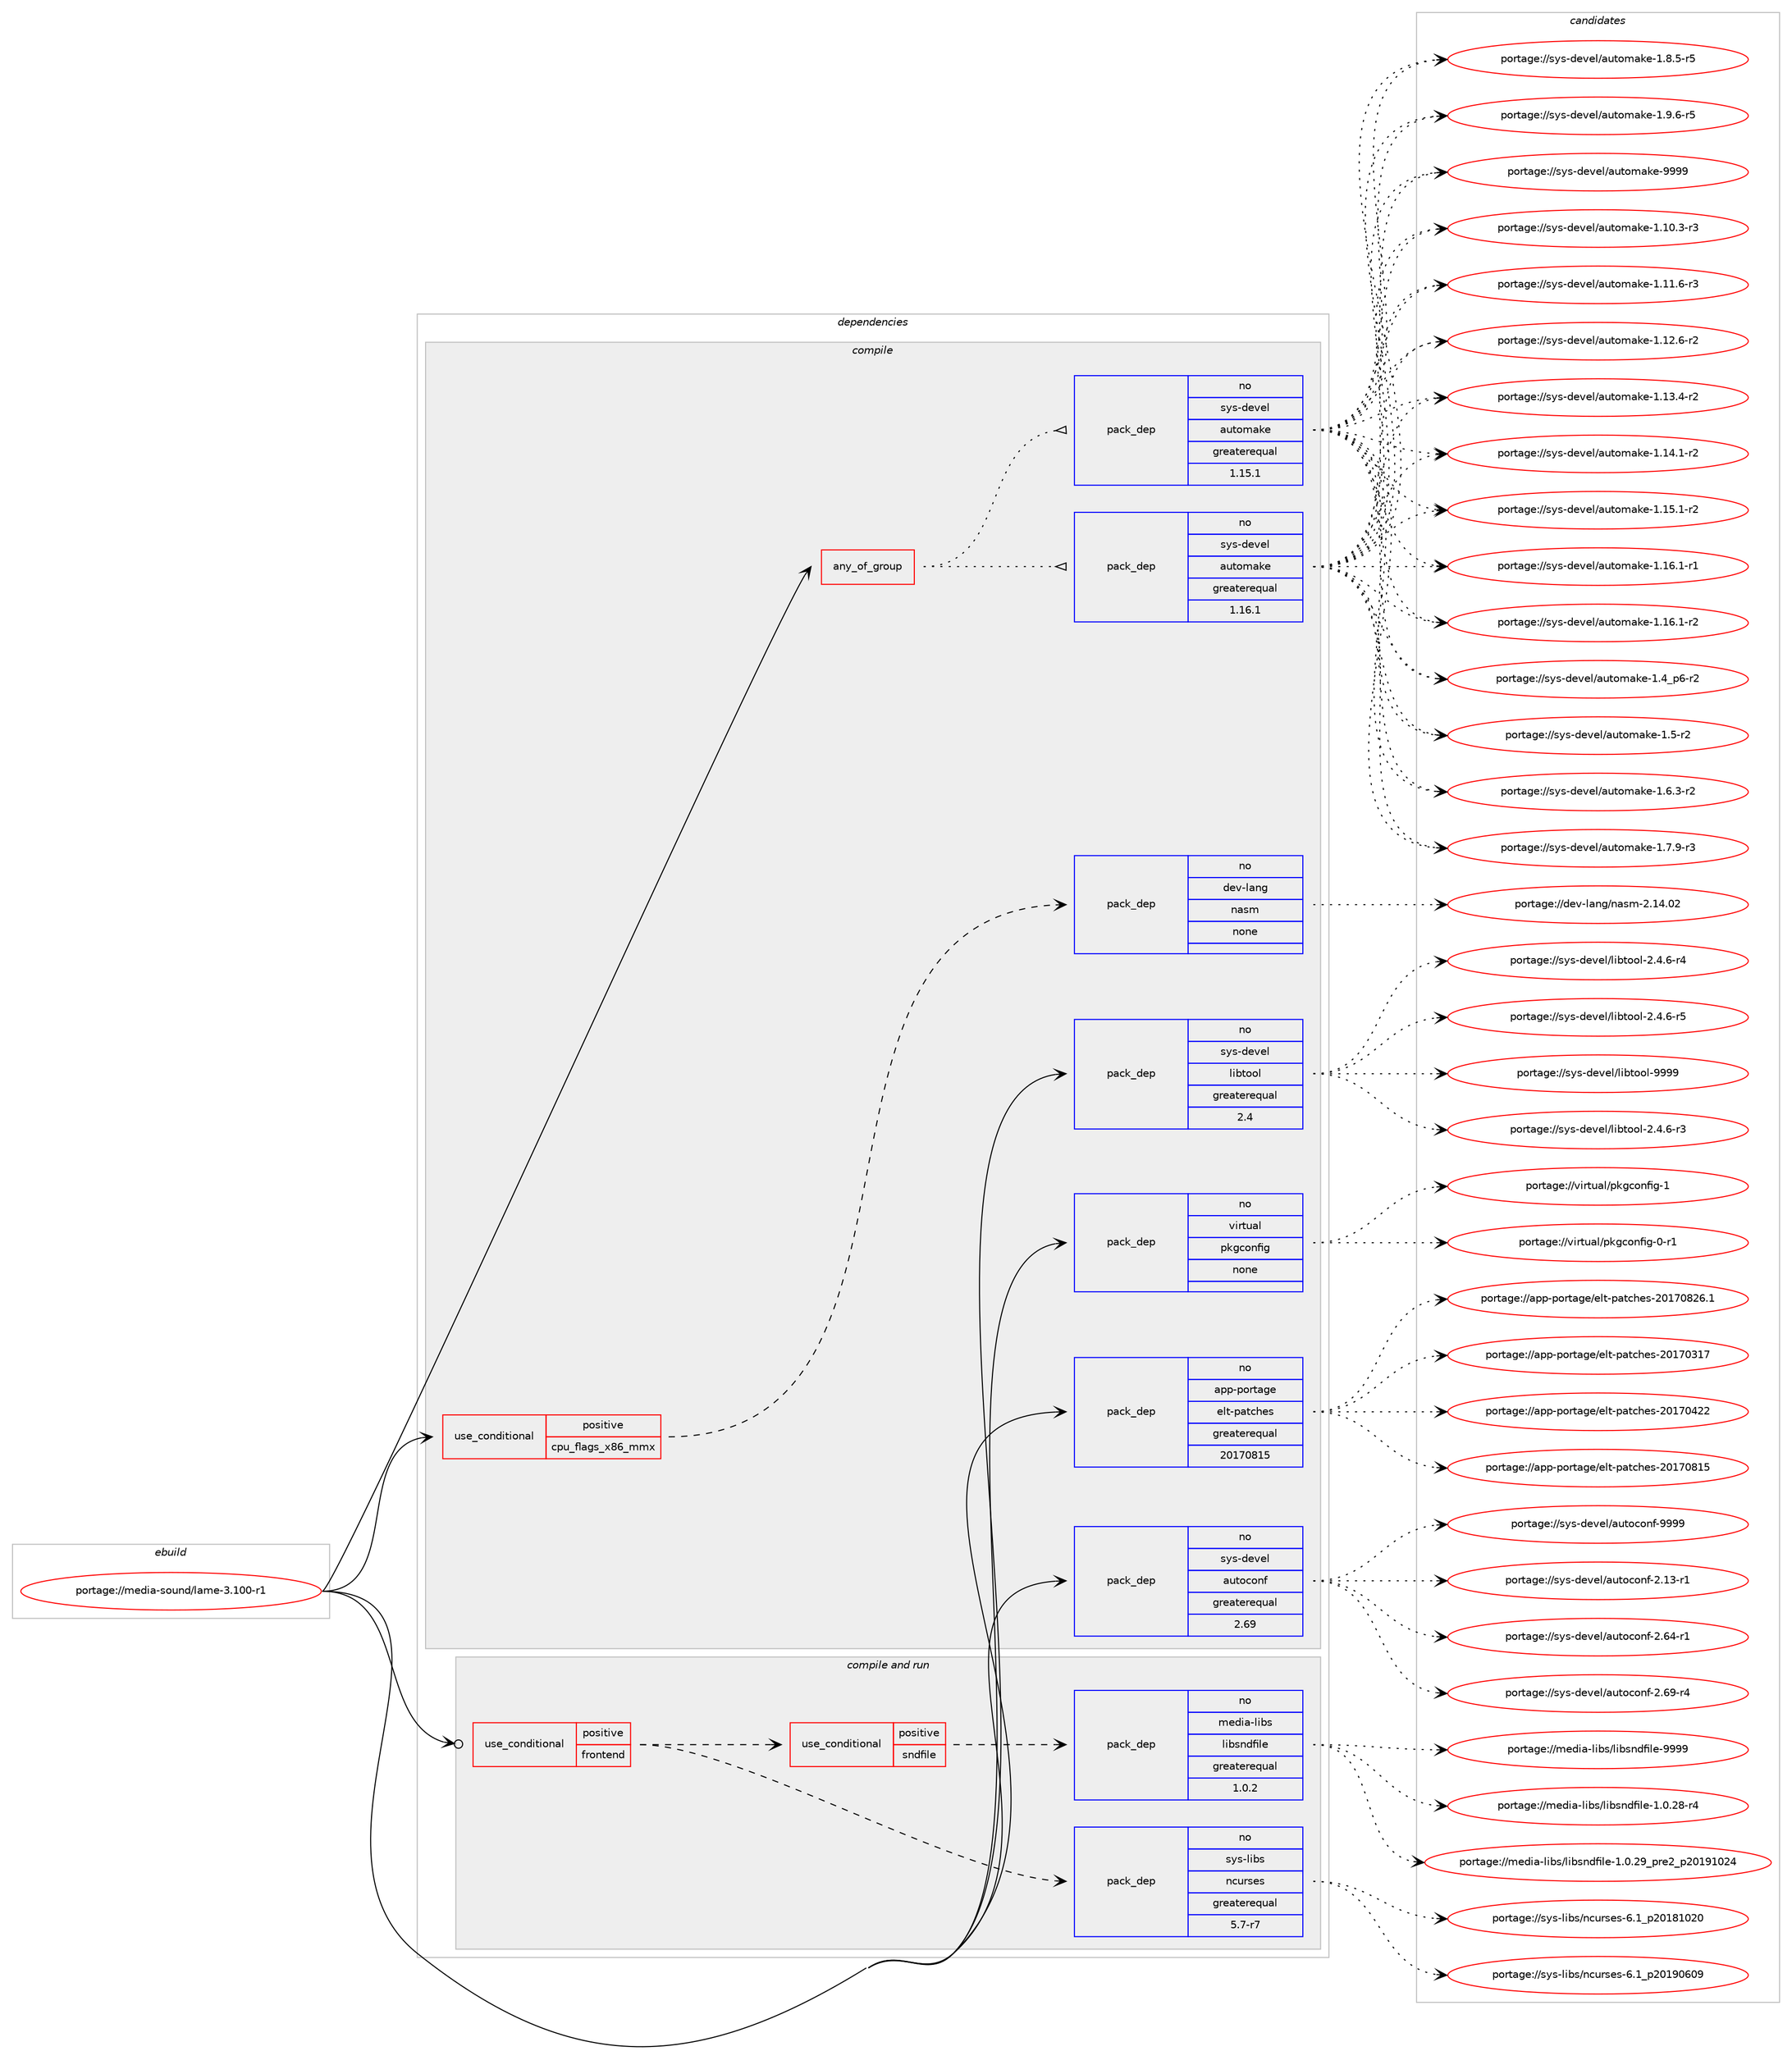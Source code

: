 digraph prolog {

# *************
# Graph options
# *************

newrank=true;
concentrate=true;
compound=true;
graph [rankdir=LR,fontname=Helvetica,fontsize=10,ranksep=1.5];#, ranksep=2.5, nodesep=0.2];
edge  [arrowhead=vee];
node  [fontname=Helvetica,fontsize=10];

# **********
# The ebuild
# **********

subgraph cluster_leftcol {
color=gray;
rank=same;
label=<<i>ebuild</i>>;
id [label="portage://media-sound/lame-3.100-r1", color=red, width=4, href="../media-sound/lame-3.100-r1.svg"];
}

# ****************
# The dependencies
# ****************

subgraph cluster_midcol {
color=gray;
label=<<i>dependencies</i>>;
subgraph cluster_compile {
fillcolor="#eeeeee";
style=filled;
label=<<i>compile</i>>;
subgraph any5317 {
dependency332627 [label=<<TABLE BORDER="0" CELLBORDER="1" CELLSPACING="0" CELLPADDING="4"><TR><TD CELLPADDING="10">any_of_group</TD></TR></TABLE>>, shape=none, color=red];subgraph pack244549 {
dependency332628 [label=<<TABLE BORDER="0" CELLBORDER="1" CELLSPACING="0" CELLPADDING="4" WIDTH="220"><TR><TD ROWSPAN="6" CELLPADDING="30">pack_dep</TD></TR><TR><TD WIDTH="110">no</TD></TR><TR><TD>sys-devel</TD></TR><TR><TD>automake</TD></TR><TR><TD>greaterequal</TD></TR><TR><TD>1.16.1</TD></TR></TABLE>>, shape=none, color=blue];
}
dependency332627:e -> dependency332628:w [weight=20,style="dotted",arrowhead="oinv"];
subgraph pack244550 {
dependency332629 [label=<<TABLE BORDER="0" CELLBORDER="1" CELLSPACING="0" CELLPADDING="4" WIDTH="220"><TR><TD ROWSPAN="6" CELLPADDING="30">pack_dep</TD></TR><TR><TD WIDTH="110">no</TD></TR><TR><TD>sys-devel</TD></TR><TR><TD>automake</TD></TR><TR><TD>greaterequal</TD></TR><TR><TD>1.15.1</TD></TR></TABLE>>, shape=none, color=blue];
}
dependency332627:e -> dependency332629:w [weight=20,style="dotted",arrowhead="oinv"];
}
id:e -> dependency332627:w [weight=20,style="solid",arrowhead="vee"];
subgraph cond82618 {
dependency332630 [label=<<TABLE BORDER="0" CELLBORDER="1" CELLSPACING="0" CELLPADDING="4"><TR><TD ROWSPAN="3" CELLPADDING="10">use_conditional</TD></TR><TR><TD>positive</TD></TR><TR><TD>cpu_flags_x86_mmx</TD></TR></TABLE>>, shape=none, color=red];
subgraph pack244551 {
dependency332631 [label=<<TABLE BORDER="0" CELLBORDER="1" CELLSPACING="0" CELLPADDING="4" WIDTH="220"><TR><TD ROWSPAN="6" CELLPADDING="30">pack_dep</TD></TR><TR><TD WIDTH="110">no</TD></TR><TR><TD>dev-lang</TD></TR><TR><TD>nasm</TD></TR><TR><TD>none</TD></TR><TR><TD></TD></TR></TABLE>>, shape=none, color=blue];
}
dependency332630:e -> dependency332631:w [weight=20,style="dashed",arrowhead="vee"];
}
id:e -> dependency332630:w [weight=20,style="solid",arrowhead="vee"];
subgraph pack244552 {
dependency332632 [label=<<TABLE BORDER="0" CELLBORDER="1" CELLSPACING="0" CELLPADDING="4" WIDTH="220"><TR><TD ROWSPAN="6" CELLPADDING="30">pack_dep</TD></TR><TR><TD WIDTH="110">no</TD></TR><TR><TD>app-portage</TD></TR><TR><TD>elt-patches</TD></TR><TR><TD>greaterequal</TD></TR><TR><TD>20170815</TD></TR></TABLE>>, shape=none, color=blue];
}
id:e -> dependency332632:w [weight=20,style="solid",arrowhead="vee"];
subgraph pack244553 {
dependency332633 [label=<<TABLE BORDER="0" CELLBORDER="1" CELLSPACING="0" CELLPADDING="4" WIDTH="220"><TR><TD ROWSPAN="6" CELLPADDING="30">pack_dep</TD></TR><TR><TD WIDTH="110">no</TD></TR><TR><TD>sys-devel</TD></TR><TR><TD>autoconf</TD></TR><TR><TD>greaterequal</TD></TR><TR><TD>2.69</TD></TR></TABLE>>, shape=none, color=blue];
}
id:e -> dependency332633:w [weight=20,style="solid",arrowhead="vee"];
subgraph pack244554 {
dependency332634 [label=<<TABLE BORDER="0" CELLBORDER="1" CELLSPACING="0" CELLPADDING="4" WIDTH="220"><TR><TD ROWSPAN="6" CELLPADDING="30">pack_dep</TD></TR><TR><TD WIDTH="110">no</TD></TR><TR><TD>sys-devel</TD></TR><TR><TD>libtool</TD></TR><TR><TD>greaterequal</TD></TR><TR><TD>2.4</TD></TR></TABLE>>, shape=none, color=blue];
}
id:e -> dependency332634:w [weight=20,style="solid",arrowhead="vee"];
subgraph pack244555 {
dependency332635 [label=<<TABLE BORDER="0" CELLBORDER="1" CELLSPACING="0" CELLPADDING="4" WIDTH="220"><TR><TD ROWSPAN="6" CELLPADDING="30">pack_dep</TD></TR><TR><TD WIDTH="110">no</TD></TR><TR><TD>virtual</TD></TR><TR><TD>pkgconfig</TD></TR><TR><TD>none</TD></TR><TR><TD></TD></TR></TABLE>>, shape=none, color=blue];
}
id:e -> dependency332635:w [weight=20,style="solid",arrowhead="vee"];
}
subgraph cluster_compileandrun {
fillcolor="#eeeeee";
style=filled;
label=<<i>compile and run</i>>;
subgraph cond82619 {
dependency332636 [label=<<TABLE BORDER="0" CELLBORDER="1" CELLSPACING="0" CELLPADDING="4"><TR><TD ROWSPAN="3" CELLPADDING="10">use_conditional</TD></TR><TR><TD>positive</TD></TR><TR><TD>frontend</TD></TR></TABLE>>, shape=none, color=red];
subgraph pack244556 {
dependency332637 [label=<<TABLE BORDER="0" CELLBORDER="1" CELLSPACING="0" CELLPADDING="4" WIDTH="220"><TR><TD ROWSPAN="6" CELLPADDING="30">pack_dep</TD></TR><TR><TD WIDTH="110">no</TD></TR><TR><TD>sys-libs</TD></TR><TR><TD>ncurses</TD></TR><TR><TD>greaterequal</TD></TR><TR><TD>5.7-r7</TD></TR></TABLE>>, shape=none, color=blue];
}
dependency332636:e -> dependency332637:w [weight=20,style="dashed",arrowhead="vee"];
subgraph cond82620 {
dependency332638 [label=<<TABLE BORDER="0" CELLBORDER="1" CELLSPACING="0" CELLPADDING="4"><TR><TD ROWSPAN="3" CELLPADDING="10">use_conditional</TD></TR><TR><TD>positive</TD></TR><TR><TD>sndfile</TD></TR></TABLE>>, shape=none, color=red];
subgraph pack244557 {
dependency332639 [label=<<TABLE BORDER="0" CELLBORDER="1" CELLSPACING="0" CELLPADDING="4" WIDTH="220"><TR><TD ROWSPAN="6" CELLPADDING="30">pack_dep</TD></TR><TR><TD WIDTH="110">no</TD></TR><TR><TD>media-libs</TD></TR><TR><TD>libsndfile</TD></TR><TR><TD>greaterequal</TD></TR><TR><TD>1.0.2</TD></TR></TABLE>>, shape=none, color=blue];
}
dependency332638:e -> dependency332639:w [weight=20,style="dashed",arrowhead="vee"];
}
dependency332636:e -> dependency332638:w [weight=20,style="dashed",arrowhead="vee"];
}
id:e -> dependency332636:w [weight=20,style="solid",arrowhead="odotvee"];
}
subgraph cluster_run {
fillcolor="#eeeeee";
style=filled;
label=<<i>run</i>>;
}
}

# **************
# The candidates
# **************

subgraph cluster_choices {
rank=same;
color=gray;
label=<<i>candidates</i>>;

subgraph choice244549 {
color=black;
nodesep=1;
choiceportage11512111545100101118101108479711711611110997107101454946494846514511451 [label="portage://sys-devel/automake-1.10.3-r3", color=red, width=4,href="../sys-devel/automake-1.10.3-r3.svg"];
choiceportage11512111545100101118101108479711711611110997107101454946494946544511451 [label="portage://sys-devel/automake-1.11.6-r3", color=red, width=4,href="../sys-devel/automake-1.11.6-r3.svg"];
choiceportage11512111545100101118101108479711711611110997107101454946495046544511450 [label="portage://sys-devel/automake-1.12.6-r2", color=red, width=4,href="../sys-devel/automake-1.12.6-r2.svg"];
choiceportage11512111545100101118101108479711711611110997107101454946495146524511450 [label="portage://sys-devel/automake-1.13.4-r2", color=red, width=4,href="../sys-devel/automake-1.13.4-r2.svg"];
choiceportage11512111545100101118101108479711711611110997107101454946495246494511450 [label="portage://sys-devel/automake-1.14.1-r2", color=red, width=4,href="../sys-devel/automake-1.14.1-r2.svg"];
choiceportage11512111545100101118101108479711711611110997107101454946495346494511450 [label="portage://sys-devel/automake-1.15.1-r2", color=red, width=4,href="../sys-devel/automake-1.15.1-r2.svg"];
choiceportage11512111545100101118101108479711711611110997107101454946495446494511449 [label="portage://sys-devel/automake-1.16.1-r1", color=red, width=4,href="../sys-devel/automake-1.16.1-r1.svg"];
choiceportage11512111545100101118101108479711711611110997107101454946495446494511450 [label="portage://sys-devel/automake-1.16.1-r2", color=red, width=4,href="../sys-devel/automake-1.16.1-r2.svg"];
choiceportage115121115451001011181011084797117116111109971071014549465295112544511450 [label="portage://sys-devel/automake-1.4_p6-r2", color=red, width=4,href="../sys-devel/automake-1.4_p6-r2.svg"];
choiceportage11512111545100101118101108479711711611110997107101454946534511450 [label="portage://sys-devel/automake-1.5-r2", color=red, width=4,href="../sys-devel/automake-1.5-r2.svg"];
choiceportage115121115451001011181011084797117116111109971071014549465446514511450 [label="portage://sys-devel/automake-1.6.3-r2", color=red, width=4,href="../sys-devel/automake-1.6.3-r2.svg"];
choiceportage115121115451001011181011084797117116111109971071014549465546574511451 [label="portage://sys-devel/automake-1.7.9-r3", color=red, width=4,href="../sys-devel/automake-1.7.9-r3.svg"];
choiceportage115121115451001011181011084797117116111109971071014549465646534511453 [label="portage://sys-devel/automake-1.8.5-r5", color=red, width=4,href="../sys-devel/automake-1.8.5-r5.svg"];
choiceportage115121115451001011181011084797117116111109971071014549465746544511453 [label="portage://sys-devel/automake-1.9.6-r5", color=red, width=4,href="../sys-devel/automake-1.9.6-r5.svg"];
choiceportage115121115451001011181011084797117116111109971071014557575757 [label="portage://sys-devel/automake-9999", color=red, width=4,href="../sys-devel/automake-9999.svg"];
dependency332628:e -> choiceportage11512111545100101118101108479711711611110997107101454946494846514511451:w [style=dotted,weight="100"];
dependency332628:e -> choiceportage11512111545100101118101108479711711611110997107101454946494946544511451:w [style=dotted,weight="100"];
dependency332628:e -> choiceportage11512111545100101118101108479711711611110997107101454946495046544511450:w [style=dotted,weight="100"];
dependency332628:e -> choiceportage11512111545100101118101108479711711611110997107101454946495146524511450:w [style=dotted,weight="100"];
dependency332628:e -> choiceportage11512111545100101118101108479711711611110997107101454946495246494511450:w [style=dotted,weight="100"];
dependency332628:e -> choiceportage11512111545100101118101108479711711611110997107101454946495346494511450:w [style=dotted,weight="100"];
dependency332628:e -> choiceportage11512111545100101118101108479711711611110997107101454946495446494511449:w [style=dotted,weight="100"];
dependency332628:e -> choiceportage11512111545100101118101108479711711611110997107101454946495446494511450:w [style=dotted,weight="100"];
dependency332628:e -> choiceportage115121115451001011181011084797117116111109971071014549465295112544511450:w [style=dotted,weight="100"];
dependency332628:e -> choiceportage11512111545100101118101108479711711611110997107101454946534511450:w [style=dotted,weight="100"];
dependency332628:e -> choiceportage115121115451001011181011084797117116111109971071014549465446514511450:w [style=dotted,weight="100"];
dependency332628:e -> choiceportage115121115451001011181011084797117116111109971071014549465546574511451:w [style=dotted,weight="100"];
dependency332628:e -> choiceportage115121115451001011181011084797117116111109971071014549465646534511453:w [style=dotted,weight="100"];
dependency332628:e -> choiceportage115121115451001011181011084797117116111109971071014549465746544511453:w [style=dotted,weight="100"];
dependency332628:e -> choiceportage115121115451001011181011084797117116111109971071014557575757:w [style=dotted,weight="100"];
}
subgraph choice244550 {
color=black;
nodesep=1;
choiceportage11512111545100101118101108479711711611110997107101454946494846514511451 [label="portage://sys-devel/automake-1.10.3-r3", color=red, width=4,href="../sys-devel/automake-1.10.3-r3.svg"];
choiceportage11512111545100101118101108479711711611110997107101454946494946544511451 [label="portage://sys-devel/automake-1.11.6-r3", color=red, width=4,href="../sys-devel/automake-1.11.6-r3.svg"];
choiceportage11512111545100101118101108479711711611110997107101454946495046544511450 [label="portage://sys-devel/automake-1.12.6-r2", color=red, width=4,href="../sys-devel/automake-1.12.6-r2.svg"];
choiceportage11512111545100101118101108479711711611110997107101454946495146524511450 [label="portage://sys-devel/automake-1.13.4-r2", color=red, width=4,href="../sys-devel/automake-1.13.4-r2.svg"];
choiceportage11512111545100101118101108479711711611110997107101454946495246494511450 [label="portage://sys-devel/automake-1.14.1-r2", color=red, width=4,href="../sys-devel/automake-1.14.1-r2.svg"];
choiceportage11512111545100101118101108479711711611110997107101454946495346494511450 [label="portage://sys-devel/automake-1.15.1-r2", color=red, width=4,href="../sys-devel/automake-1.15.1-r2.svg"];
choiceportage11512111545100101118101108479711711611110997107101454946495446494511449 [label="portage://sys-devel/automake-1.16.1-r1", color=red, width=4,href="../sys-devel/automake-1.16.1-r1.svg"];
choiceportage11512111545100101118101108479711711611110997107101454946495446494511450 [label="portage://sys-devel/automake-1.16.1-r2", color=red, width=4,href="../sys-devel/automake-1.16.1-r2.svg"];
choiceportage115121115451001011181011084797117116111109971071014549465295112544511450 [label="portage://sys-devel/automake-1.4_p6-r2", color=red, width=4,href="../sys-devel/automake-1.4_p6-r2.svg"];
choiceportage11512111545100101118101108479711711611110997107101454946534511450 [label="portage://sys-devel/automake-1.5-r2", color=red, width=4,href="../sys-devel/automake-1.5-r2.svg"];
choiceportage115121115451001011181011084797117116111109971071014549465446514511450 [label="portage://sys-devel/automake-1.6.3-r2", color=red, width=4,href="../sys-devel/automake-1.6.3-r2.svg"];
choiceportage115121115451001011181011084797117116111109971071014549465546574511451 [label="portage://sys-devel/automake-1.7.9-r3", color=red, width=4,href="../sys-devel/automake-1.7.9-r3.svg"];
choiceportage115121115451001011181011084797117116111109971071014549465646534511453 [label="portage://sys-devel/automake-1.8.5-r5", color=red, width=4,href="../sys-devel/automake-1.8.5-r5.svg"];
choiceportage115121115451001011181011084797117116111109971071014549465746544511453 [label="portage://sys-devel/automake-1.9.6-r5", color=red, width=4,href="../sys-devel/automake-1.9.6-r5.svg"];
choiceportage115121115451001011181011084797117116111109971071014557575757 [label="portage://sys-devel/automake-9999", color=red, width=4,href="../sys-devel/automake-9999.svg"];
dependency332629:e -> choiceportage11512111545100101118101108479711711611110997107101454946494846514511451:w [style=dotted,weight="100"];
dependency332629:e -> choiceportage11512111545100101118101108479711711611110997107101454946494946544511451:w [style=dotted,weight="100"];
dependency332629:e -> choiceportage11512111545100101118101108479711711611110997107101454946495046544511450:w [style=dotted,weight="100"];
dependency332629:e -> choiceportage11512111545100101118101108479711711611110997107101454946495146524511450:w [style=dotted,weight="100"];
dependency332629:e -> choiceportage11512111545100101118101108479711711611110997107101454946495246494511450:w [style=dotted,weight="100"];
dependency332629:e -> choiceportage11512111545100101118101108479711711611110997107101454946495346494511450:w [style=dotted,weight="100"];
dependency332629:e -> choiceportage11512111545100101118101108479711711611110997107101454946495446494511449:w [style=dotted,weight="100"];
dependency332629:e -> choiceportage11512111545100101118101108479711711611110997107101454946495446494511450:w [style=dotted,weight="100"];
dependency332629:e -> choiceportage115121115451001011181011084797117116111109971071014549465295112544511450:w [style=dotted,weight="100"];
dependency332629:e -> choiceportage11512111545100101118101108479711711611110997107101454946534511450:w [style=dotted,weight="100"];
dependency332629:e -> choiceportage115121115451001011181011084797117116111109971071014549465446514511450:w [style=dotted,weight="100"];
dependency332629:e -> choiceportage115121115451001011181011084797117116111109971071014549465546574511451:w [style=dotted,weight="100"];
dependency332629:e -> choiceportage115121115451001011181011084797117116111109971071014549465646534511453:w [style=dotted,weight="100"];
dependency332629:e -> choiceportage115121115451001011181011084797117116111109971071014549465746544511453:w [style=dotted,weight="100"];
dependency332629:e -> choiceportage115121115451001011181011084797117116111109971071014557575757:w [style=dotted,weight="100"];
}
subgraph choice244551 {
color=black;
nodesep=1;
choiceportage100101118451089711010347110971151094550464952464850 [label="portage://dev-lang/nasm-2.14.02", color=red, width=4,href="../dev-lang/nasm-2.14.02.svg"];
dependency332631:e -> choiceportage100101118451089711010347110971151094550464952464850:w [style=dotted,weight="100"];
}
subgraph choice244552 {
color=black;
nodesep=1;
choiceportage97112112451121111141169710310147101108116451129711699104101115455048495548514955 [label="portage://app-portage/elt-patches-20170317", color=red, width=4,href="../app-portage/elt-patches-20170317.svg"];
choiceportage97112112451121111141169710310147101108116451129711699104101115455048495548525050 [label="portage://app-portage/elt-patches-20170422", color=red, width=4,href="../app-portage/elt-patches-20170422.svg"];
choiceportage97112112451121111141169710310147101108116451129711699104101115455048495548564953 [label="portage://app-portage/elt-patches-20170815", color=red, width=4,href="../app-portage/elt-patches-20170815.svg"];
choiceportage971121124511211111411697103101471011081164511297116991041011154550484955485650544649 [label="portage://app-portage/elt-patches-20170826.1", color=red, width=4,href="../app-portage/elt-patches-20170826.1.svg"];
dependency332632:e -> choiceportage97112112451121111141169710310147101108116451129711699104101115455048495548514955:w [style=dotted,weight="100"];
dependency332632:e -> choiceportage97112112451121111141169710310147101108116451129711699104101115455048495548525050:w [style=dotted,weight="100"];
dependency332632:e -> choiceportage97112112451121111141169710310147101108116451129711699104101115455048495548564953:w [style=dotted,weight="100"];
dependency332632:e -> choiceportage971121124511211111411697103101471011081164511297116991041011154550484955485650544649:w [style=dotted,weight="100"];
}
subgraph choice244553 {
color=black;
nodesep=1;
choiceportage1151211154510010111810110847971171161119911111010245504649514511449 [label="portage://sys-devel/autoconf-2.13-r1", color=red, width=4,href="../sys-devel/autoconf-2.13-r1.svg"];
choiceportage1151211154510010111810110847971171161119911111010245504654524511449 [label="portage://sys-devel/autoconf-2.64-r1", color=red, width=4,href="../sys-devel/autoconf-2.64-r1.svg"];
choiceportage1151211154510010111810110847971171161119911111010245504654574511452 [label="portage://sys-devel/autoconf-2.69-r4", color=red, width=4,href="../sys-devel/autoconf-2.69-r4.svg"];
choiceportage115121115451001011181011084797117116111991111101024557575757 [label="portage://sys-devel/autoconf-9999", color=red, width=4,href="../sys-devel/autoconf-9999.svg"];
dependency332633:e -> choiceportage1151211154510010111810110847971171161119911111010245504649514511449:w [style=dotted,weight="100"];
dependency332633:e -> choiceportage1151211154510010111810110847971171161119911111010245504654524511449:w [style=dotted,weight="100"];
dependency332633:e -> choiceportage1151211154510010111810110847971171161119911111010245504654574511452:w [style=dotted,weight="100"];
dependency332633:e -> choiceportage115121115451001011181011084797117116111991111101024557575757:w [style=dotted,weight="100"];
}
subgraph choice244554 {
color=black;
nodesep=1;
choiceportage1151211154510010111810110847108105981161111111084550465246544511451 [label="portage://sys-devel/libtool-2.4.6-r3", color=red, width=4,href="../sys-devel/libtool-2.4.6-r3.svg"];
choiceportage1151211154510010111810110847108105981161111111084550465246544511452 [label="portage://sys-devel/libtool-2.4.6-r4", color=red, width=4,href="../sys-devel/libtool-2.4.6-r4.svg"];
choiceportage1151211154510010111810110847108105981161111111084550465246544511453 [label="portage://sys-devel/libtool-2.4.6-r5", color=red, width=4,href="../sys-devel/libtool-2.4.6-r5.svg"];
choiceportage1151211154510010111810110847108105981161111111084557575757 [label="portage://sys-devel/libtool-9999", color=red, width=4,href="../sys-devel/libtool-9999.svg"];
dependency332634:e -> choiceportage1151211154510010111810110847108105981161111111084550465246544511451:w [style=dotted,weight="100"];
dependency332634:e -> choiceportage1151211154510010111810110847108105981161111111084550465246544511452:w [style=dotted,weight="100"];
dependency332634:e -> choiceportage1151211154510010111810110847108105981161111111084550465246544511453:w [style=dotted,weight="100"];
dependency332634:e -> choiceportage1151211154510010111810110847108105981161111111084557575757:w [style=dotted,weight="100"];
}
subgraph choice244555 {
color=black;
nodesep=1;
choiceportage11810511411611797108471121071039911111010210510345484511449 [label="portage://virtual/pkgconfig-0-r1", color=red, width=4,href="../virtual/pkgconfig-0-r1.svg"];
choiceportage1181051141161179710847112107103991111101021051034549 [label="portage://virtual/pkgconfig-1", color=red, width=4,href="../virtual/pkgconfig-1.svg"];
dependency332635:e -> choiceportage11810511411611797108471121071039911111010210510345484511449:w [style=dotted,weight="100"];
dependency332635:e -> choiceportage1181051141161179710847112107103991111101021051034549:w [style=dotted,weight="100"];
}
subgraph choice244556 {
color=black;
nodesep=1;
choiceportage1151211154510810598115471109911711411510111545544649951125048495649485048 [label="portage://sys-libs/ncurses-6.1_p20181020", color=red, width=4,href="../sys-libs/ncurses-6.1_p20181020.svg"];
choiceportage1151211154510810598115471109911711411510111545544649951125048495748544857 [label="portage://sys-libs/ncurses-6.1_p20190609", color=red, width=4,href="../sys-libs/ncurses-6.1_p20190609.svg"];
dependency332637:e -> choiceportage1151211154510810598115471109911711411510111545544649951125048495649485048:w [style=dotted,weight="100"];
dependency332637:e -> choiceportage1151211154510810598115471109911711411510111545544649951125048495748544857:w [style=dotted,weight="100"];
}
subgraph choice244557 {
color=black;
nodesep=1;
choiceportage1091011001059745108105981154710810598115110100102105108101454946484650564511452 [label="portage://media-libs/libsndfile-1.0.28-r4", color=red, width=4,href="../media-libs/libsndfile-1.0.28-r4.svg"];
choiceportage1091011001059745108105981154710810598115110100102105108101454946484650579511211410150951125048495749485052 [label="portage://media-libs/libsndfile-1.0.29_pre2_p20191024", color=red, width=4,href="../media-libs/libsndfile-1.0.29_pre2_p20191024.svg"];
choiceportage10910110010597451081059811547108105981151101001021051081014557575757 [label="portage://media-libs/libsndfile-9999", color=red, width=4,href="../media-libs/libsndfile-9999.svg"];
dependency332639:e -> choiceportage1091011001059745108105981154710810598115110100102105108101454946484650564511452:w [style=dotted,weight="100"];
dependency332639:e -> choiceportage1091011001059745108105981154710810598115110100102105108101454946484650579511211410150951125048495749485052:w [style=dotted,weight="100"];
dependency332639:e -> choiceportage10910110010597451081059811547108105981151101001021051081014557575757:w [style=dotted,weight="100"];
}
}

}
